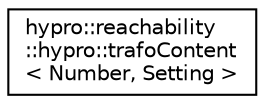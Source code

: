 digraph "Graphical Class Hierarchy"
{
  edge [fontname="Helvetica",fontsize="10",labelfontname="Helvetica",labelfontsize="10"];
  node [fontname="Helvetica",fontsize="10",shape=record];
  rankdir="LR";
  Node1 [label="hypro::reachability\l::hypro::trafoContent\l\< Number, Setting \>",height=0.2,width=0.4,color="black", fillcolor="white", style="filled",URL="$structhypro_1_1reachability_1_1hypro_1_1trafoContent.html"];
}
